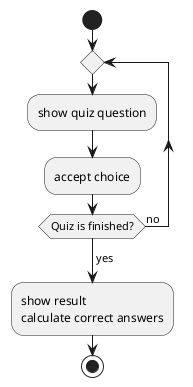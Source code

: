 @startuml
start

repeat
  :show quiz question;
  :accept choice;
repeat while (Quiz is finished?) is (no)
->yes;
:show result
calculate correct answers;
stop

@enduml
